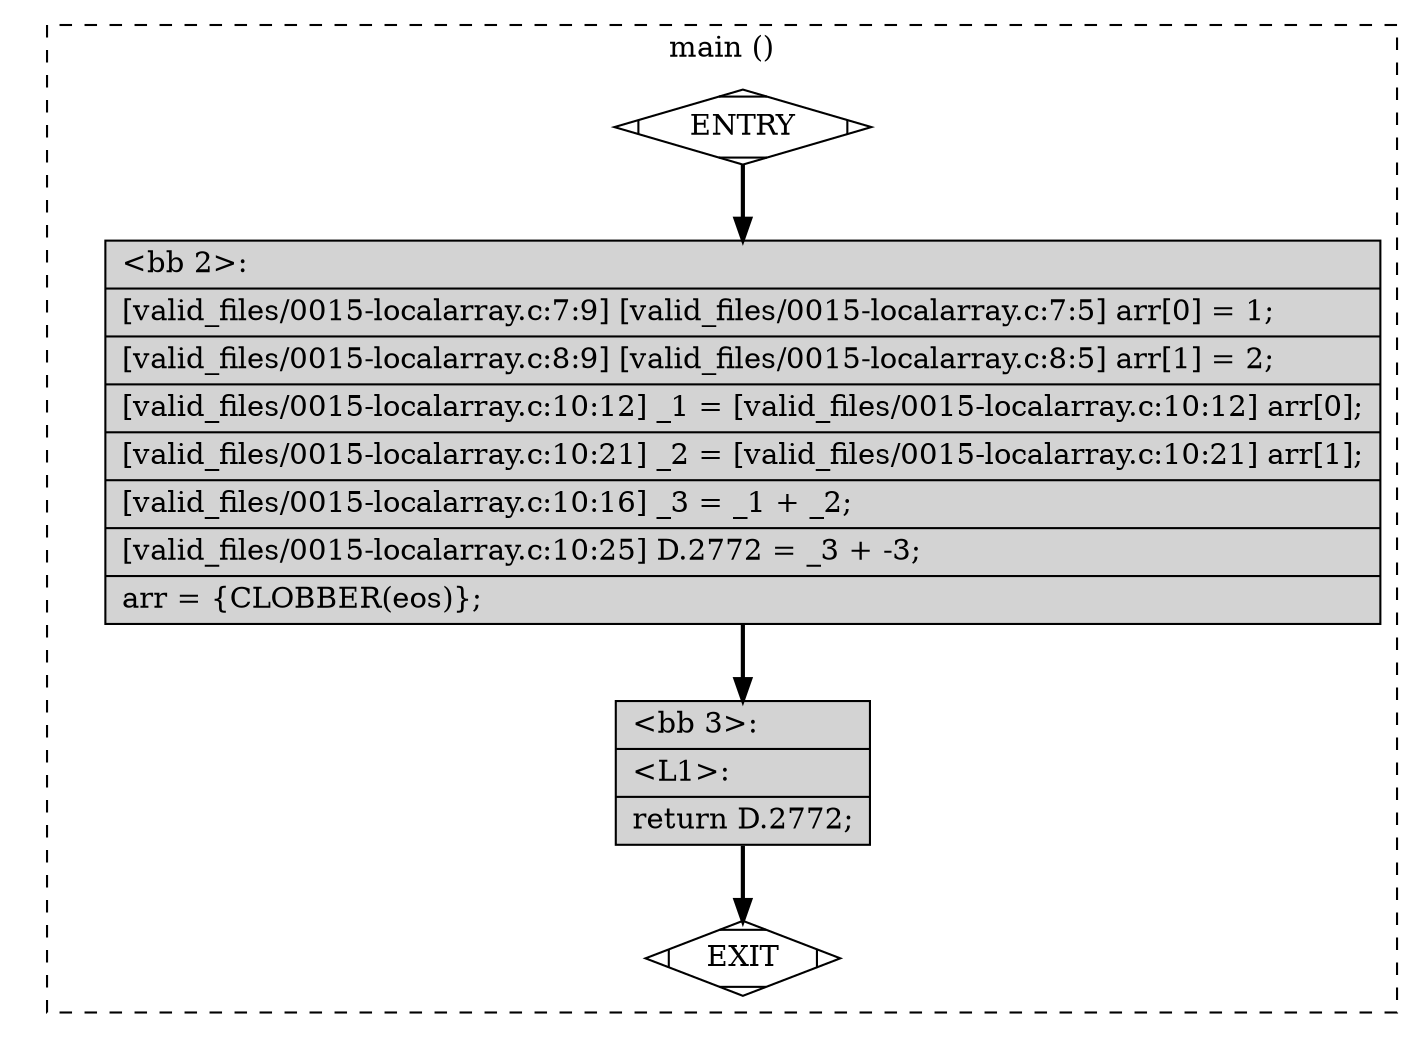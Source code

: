 digraph "a-0015-localarray.c.015t.cfg" {
overlap=false;
subgraph "cluster_main" {
	style="dashed";
	color="black";
	label="main ()";
	fn_0_basic_block_0 [shape=Mdiamond,style=filled,fillcolor=white,label="ENTRY"];

	fn_0_basic_block_1 [shape=Mdiamond,style=filled,fillcolor=white,label="EXIT"];

	fn_0_basic_block_2 [shape=record,style=filled,fillcolor=lightgrey,label="{\<bb\ 2\>:\l\
|[valid_files/0015-localarray.c:7:9]\ [valid_files/0015-localarray.c:7:5]\ arr[0]\ =\ 1;\l\
|[valid_files/0015-localarray.c:8:9]\ [valid_files/0015-localarray.c:8:5]\ arr[1]\ =\ 2;\l\
|[valid_files/0015-localarray.c:10:12]\ _1\ =\ [valid_files/0015-localarray.c:10:12]\ arr[0];\l\
|[valid_files/0015-localarray.c:10:21]\ _2\ =\ [valid_files/0015-localarray.c:10:21]\ arr[1];\l\
|[valid_files/0015-localarray.c:10:16]\ _3\ =\ _1\ +\ _2;\l\
|[valid_files/0015-localarray.c:10:25]\ D.2772\ =\ _3\ +\ -3;\l\
|arr\ =\ \{CLOBBER(eos)\};\l\
}"];

	fn_0_basic_block_3 [shape=record,style=filled,fillcolor=lightgrey,label="{\<bb\ 3\>:\l\
|\<L1\>:\l\
|return\ D.2772;\l\
}"];

	fn_0_basic_block_0:s -> fn_0_basic_block_2:n [style="solid,bold",color=black,weight=100,constraint=true];
	fn_0_basic_block_2:s -> fn_0_basic_block_3:n [style="solid,bold",color=black,weight=100,constraint=true];
	fn_0_basic_block_3:s -> fn_0_basic_block_1:n [style="solid,bold",color=black,weight=10,constraint=true];
	fn_0_basic_block_0:s -> fn_0_basic_block_1:n [style="invis",constraint=true];
}
}
